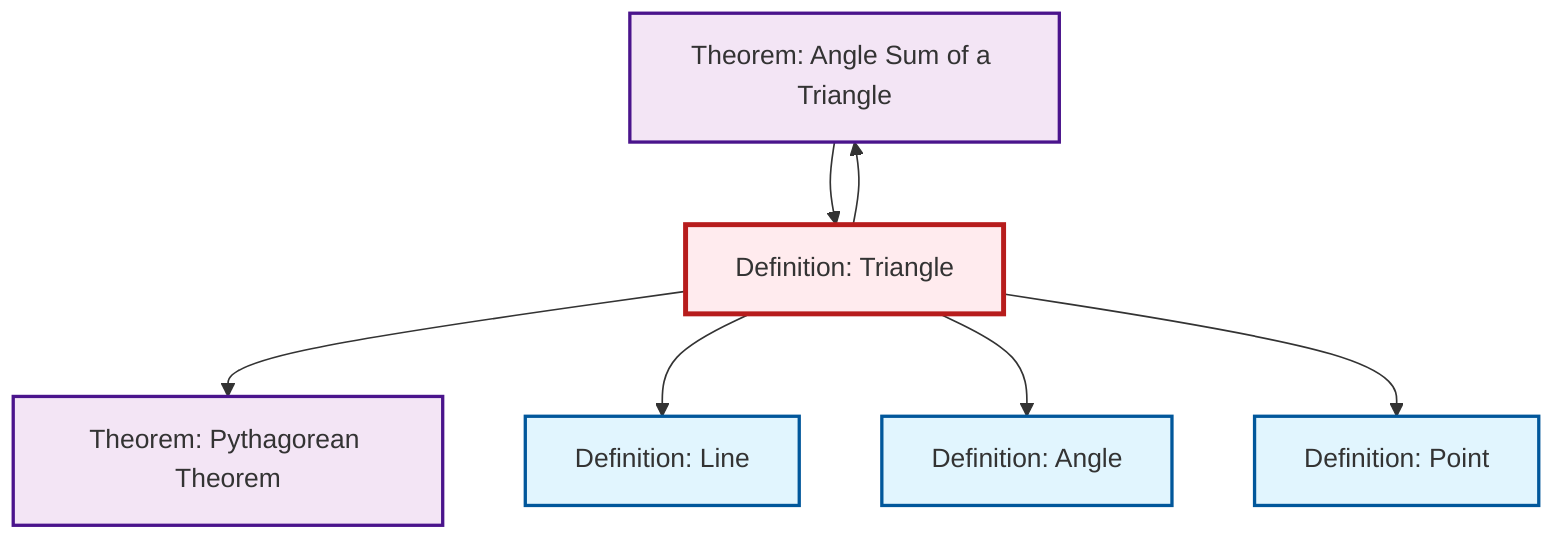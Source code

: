 graph TD
    classDef definition fill:#e1f5fe,stroke:#01579b,stroke-width:2px
    classDef theorem fill:#f3e5f5,stroke:#4a148c,stroke-width:2px
    classDef axiom fill:#fff3e0,stroke:#e65100,stroke-width:2px
    classDef example fill:#e8f5e9,stroke:#1b5e20,stroke-width:2px
    classDef current fill:#ffebee,stroke:#b71c1c,stroke-width:3px
    thm-angle-sum-triangle["Theorem: Angle Sum of a Triangle"]:::theorem
    def-line["Definition: Line"]:::definition
    def-point["Definition: Point"]:::definition
    def-triangle["Definition: Triangle"]:::definition
    thm-pythagorean["Theorem: Pythagorean Theorem"]:::theorem
    def-angle["Definition: Angle"]:::definition
    def-triangle --> thm-angle-sum-triangle
    def-triangle --> thm-pythagorean
    thm-angle-sum-triangle --> def-triangle
    def-triangle --> def-line
    def-triangle --> def-angle
    def-triangle --> def-point
    class def-triangle current